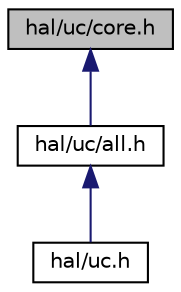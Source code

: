 digraph "hal/uc/core.h"
{
 // INTERACTIVE_SVG=YES
 // LATEX_PDF_SIZE
  bgcolor="transparent";
  edge [fontname="Helvetica",fontsize="10",labelfontname="Helvetica",labelfontsize="10"];
  node [fontname="Helvetica",fontsize="10",shape=record];
  Node1 [label="hal/uc/core.h",height=0.2,width=0.4,color="black", fillcolor="grey75", style="filled", fontcolor="black",tooltip="HAL for uC Core peripherals."];
  Node1 -> Node2 [dir="back",color="midnightblue",fontsize="10",style="solid",fontname="Helvetica"];
  Node2 [label="hal/uc/all.h",height=0.2,width=0.4,color="black",URL="$uc_2all_8h.html",tooltip=" "];
  Node2 -> Node3 [dir="back",color="midnightblue",fontsize="10",style="solid",fontname="Helvetica"];
  Node3 [label="hal/uc.h",height=0.2,width=0.4,color="black",URL="$uc_8h.html",tooltip=" "];
}
